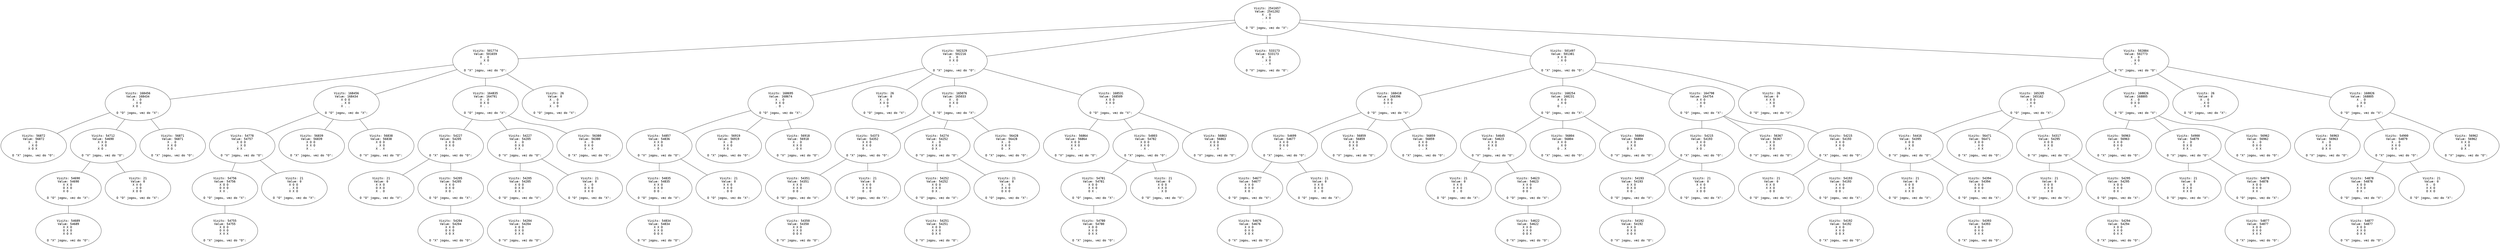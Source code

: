 graph "G" {
  node [
    fontname = "Courier";
  ];
  "26966" [
    label = "Visits: 2541657\nValue: 2541202\nX . O \n. X O \n. . . \n\nO \"O\" jogou, vez do \"X\":\n";
  ];
  "26967" [
    label = "Visits: 501774\nValue: 501659\nX . O \n. X O \nX . . \n\nO \"X\" jogou, vez do \"O\":\n";
  ];
  "26968" [
    label = "Visits: 168456\nValue: 168434\nX . O \n. X O \nX O . \n\nO \"O\" jogou, vez do \"X\":\n";
  ];
  "26969" [
    label = "Visits: 56872\nValue: 56872\nX . O \n. X O \nX O X \n\nO \"X\" jogou, vez do \"O\":\n";
  ];
  "26970" [
    label = "Visits: 54712\nValue: 54690\nX X O \n. X O \nX O . \n\nO \"X\" jogou, vez do \"O\":\n";
  ];
  "26971" [
    label = "Visits: 54690\nValue: 54690\nX X O \nO X O \nX O . \n\nO \"O\" jogou, vez do \"X\":\n";
  ];
  "26972" [
    label = "Visits: 54689\nValue: 54689\nX X O \nO X O \nX O X \n\nO \"X\" jogou, vez do \"O\":\n";
  ];
  "26973" [
    label = "Visits: 21\nValue: 0\nX X O \n. X O \nX O O \n\nO \"O\" jogou, vez do \"X\":\n";
  ];
  "26974" [
    label = "Visits: 56871\nValue: 56871\nX . O \nX X O \nX O . \n\nO \"X\" jogou, vez do \"O\":\n";
  ];
  "26975" [
    label = "Visits: 168456\nValue: 168434\nX O O \n. X O \nX . . \n\nO \"O\" jogou, vez do \"X\":\n";
  ];
  "26976" [
    label = "Visits: 54778\nValue: 54757\nX O O \n. X O \nX X . \n\nO \"X\" jogou, vez do \"O\":\n";
  ];
  "26977" [
    label = "Visits: 54756\nValue: 54756\nX O O \nO X O \nX X . \n\nO \"O\" jogou, vez do \"X\":\n";
  ];
  "26978" [
    label = "Visits: 54755\nValue: 54755\nX O O \nO X O \nX X X \n\nO \"X\" jogou, vez do \"O\":\n";
  ];
  "26979" [
    label = "Visits: 21\nValue: 0\nX O O \n. X O \nX X O \n\nO \"O\" jogou, vez do \"X\":\n";
  ];
  "26980" [
    label = "Visits: 56839\nValue: 56839\nX O O \nX X O \nX . . \n\nO \"X\" jogou, vez do \"O\":\n";
  ];
  "26981" [
    label = "Visits: 56838\nValue: 56838\nX O O \n. X O \nX . X \n\nO \"X\" jogou, vez do \"O\":\n";
  ];
  "26982" [
    label = "Visits: 164835\nValue: 164791\nX . O \nO X O \nX . . \n\nO \"O\" jogou, vez do \"X\":\n";
  ];
  "26983" [
    label = "Visits: 54227\nValue: 54205\nX X O \nO X O \nX . . \n\nO \"X\" jogou, vez do \"O\":\n";
  ];
  "26984" [
    label = "Visits: 21\nValue: 0\nX X O \nO X O \nX . O \n\nO \"O\" jogou, vez do \"X\":\n";
  ];
  "26985" [
    label = "Visits: 54205\nValue: 54205\nX X O \nO X O \nX O . \n\nO \"O\" jogou, vez do \"X\":\n";
  ];
  "26986" [
    label = "Visits: 54204\nValue: 54204\nX X O \nO X O \nX O X \n\nO \"X\" jogou, vez do \"O\":\n";
  ];
  "26987" [
    label = "Visits: 54227\nValue: 54205\nX . O \nO X O \nX X . \n\nO \"X\" jogou, vez do \"O\":\n";
  ];
  "26988" [
    label = "Visits: 54205\nValue: 54205\nX O O \nO X O \nX X . \n\nO \"O\" jogou, vez do \"X\":\n";
  ];
  "26989" [
    label = "Visits: 54204\nValue: 54204\nX O O \nO X O \nX X X \n\nO \"X\" jogou, vez do \"O\":\n";
  ];
  "26990" [
    label = "Visits: 21\nValue: 0\nX . O \nO X O \nX X O \n\nO \"O\" jogou, vez do \"X\":\n";
  ];
  "26991" [
    label = "Visits: 56380\nValue: 56380\nX . O \nO X O \nX . X \n\nO \"X\" jogou, vez do \"O\":\n";
  ];
  "26992" [
    label = "Visits: 26\nValue: 0\nX . O \n. X O \nX . O \n\nO \"O\" jogou, vez do \"X\":\n";
  ];
  "26993" [
    label = "Visits: 502329\nValue: 502216\nX . O \nX X O \n. . . \n\nO \"X\" jogou, vez do \"O\":\n";
  ];
  "26994" [
    label = "Visits: 168695\nValue: 168674\nX . O \nX X O \n. O . \n\nO \"O\" jogou, vez do \"X\":\n";
  ];
  "26995" [
    label = "Visits: 54857\nValue: 54836\nX X O \nX X O \n. O . \n\nO \"X\" jogou, vez do \"O\":\n";
  ];
  "26996" [
    label = "Visits: 54835\nValue: 54835\nX X O \nX X O \nO O . \n\nO \"O\" jogou, vez do \"X\":\n";
  ];
  "26997" [
    label = "Visits: 54834\nValue: 54834\nX X O \nX X O \nO O X \n\nO \"X\" jogou, vez do \"O\":\n";
  ];
  "26998" [
    label = "Visits: 21\nValue: 0\nX X O \nX X O \n. O O \n\nO \"O\" jogou, vez do \"X\":\n";
  ];
  "26999" [
    label = "Visits: 56919\nValue: 56919\nX . O \nX X O \nX O . \n\nO \"X\" jogou, vez do \"O\":\n";
  ];
  "27000" [
    label = "Visits: 56918\nValue: 56918\nX . O \nX X O \n. O X \n\nO \"X\" jogou, vez do \"O\":\n";
  ];
  "27001" [
    label = "Visits: 26\nValue: 0\nX . O \nX X O \n. . O \n\nO \"O\" jogou, vez do \"X\":\n";
  ];
  "27002" [
    label = "Visits: 165076\nValue: 165033\nX . O \nX X O \nO . . \n\nO \"O\" jogou, vez do \"X\":\n";
  ];
  "27003" [
    label = "Visits: 54373\nValue: 54352\nX X O \nX X O \nO . . \n\nO \"X\" jogou, vez do \"O\":\n";
  ];
  "27004" [
    label = "Visits: 54351\nValue: 54351\nX X O \nX X O \nO O . \n\nO \"O\" jogou, vez do \"X\":\n";
  ];
  "27005" [
    label = "Visits: 54350\nValue: 54350\nX X O \nX X O \nO O X \n\nO \"X\" jogou, vez do \"O\":\n";
  ];
  "27006" [
    label = "Visits: 21\nValue: 0\nX X O \nX X O \nO . O \n\nO \"O\" jogou, vez do \"X\":\n";
  ];
  "27007" [
    label = "Visits: 54274\nValue: 54252\nX . O \nX X O \nO X . \n\nO \"X\" jogou, vez do \"O\":\n";
  ];
  "27008" [
    label = "Visits: 54252\nValue: 54252\nX O O \nX X O \nO X . \n\nO \"O\" jogou, vez do \"X\":\n";
  ];
  "27009" [
    label = "Visits: 54251\nValue: 54251\nX O O \nX X O \nO X X \n\nO \"X\" jogou, vez do \"O\":\n";
  ];
  "27010" [
    label = "Visits: 21\nValue: 0\nX . O \nX X O \nO X O \n\nO \"O\" jogou, vez do \"X\":\n";
  ];
  "27011" [
    label = "Visits: 56428\nValue: 56428\nX . O \nX X O \nO . X \n\nO \"X\" jogou, vez do \"O\":\n";
  ];
  "27012" [
    label = "Visits: 168531\nValue: 168509\nX O O \nX X O \n. . . \n\nO \"O\" jogou, vez do \"X\":\n";
  ];
  "27013" [
    label = "Visits: 56864\nValue: 56864\nX O O \nX X O \nX . . \n\nO \"X\" jogou, vez do \"O\":\n";
  ];
  "27014" [
    label = "Visits: 54803\nValue: 54782\nX O O \nX X O \n. X . \n\nO \"X\" jogou, vez do \"O\":\n";
  ];
  "27015" [
    label = "Visits: 54781\nValue: 54781\nX O O \nX X O \nO X . \n\nO \"O\" jogou, vez do \"X\":\n";
  ];
  "27016" [
    label = "Visits: 54780\nValue: 54780\nX O O \nX X O \nO X X \n\nO \"X\" jogou, vez do \"O\":\n";
  ];
  "27017" [
    label = "Visits: 21\nValue: 0\nX O O \nX X O \n. X O \n\nO \"O\" jogou, vez do \"X\":\n";
  ];
  "27018" [
    label = "Visits: 56863\nValue: 56863\nX O O \nX X O \n. . X \n\nO \"X\" jogou, vez do \"O\":\n";
  ];
  "27019" [
    label = "Visits: 533173\nValue: 533173\nX . O \n. X O \n. . X \n\nO \"X\" jogou, vez do \"O\":\n";
  ];
  "27020" [
    label = "Visits: 501497\nValue: 501381\nX X O \n. X O \n. . . \n\nO \"X\" jogou, vez do \"O\":\n";
  ];
  "27021" [
    label = "Visits: 168418\nValue: 168396\nX X O \nO X O \n. . . \n\nO \"O\" jogou, vez do \"X\":\n";
  ];
  "27022" [
    label = "Visits: 54699\nValue: 54677\nX X O \nO X O \nX . . \n\nO \"X\" jogou, vez do \"O\":\n";
  ];
  "27023" [
    label = "Visits: 54677\nValue: 54677\nX X O \nO X O \nX O . \n\nO \"O\" jogou, vez do \"X\":\n";
  ];
  "27024" [
    label = "Visits: 54676\nValue: 54676\nX X O \nO X O \nX O X \n\nO \"X\" jogou, vez do \"O\":\n";
  ];
  "27025" [
    label = "Visits: 21\nValue: 0\nX X O \nO X O \nX . O \n\nO \"O\" jogou, vez do \"X\":\n";
  ];
  "27026" [
    label = "Visits: 56859\nValue: 56859\nX X O \nO X O \n. X . \n\nO \"X\" jogou, vez do \"O\":\n";
  ];
  "27027" [
    label = "Visits: 56859\nValue: 56859\nX X O \nO X O \n. . X \n\nO \"X\" jogou, vez do \"O\":\n";
  ];
  "27028" [
    label = "Visits: 168254\nValue: 168231\nX X O \n. X O \nO . . \n\nO \"O\" jogou, vez do \"X\":\n";
  ];
  "27029" [
    label = "Visits: 54645\nValue: 54623\nX X O \nX X O \nO . . \n\nO \"X\" jogou, vez do \"O\":\n";
  ];
  "27030" [
    label = "Visits: 21\nValue: 0\nX X O \nX X O \nO . O \n\nO \"O\" jogou, vez do \"X\":\n";
  ];
  "27031" [
    label = "Visits: 54623\nValue: 54623\nX X O \nX X O \nO O . \n\nO \"O\" jogou, vez do \"X\":\n";
  ];
  "27032" [
    label = "Visits: 54622\nValue: 54622\nX X O \nX X O \nO O X \n\nO \"X\" jogou, vez do \"O\":\n";
  ];
  "27033" [
    label = "Visits: 56804\nValue: 56804\nX X O \n. X O \nO . X \n\nO \"X\" jogou, vez do \"O\":\n";
  ];
  "27034" [
    label = "Visits: 56804\nValue: 56804\nX X O \n. X O \nO X . \n\nO \"X\" jogou, vez do \"O\":\n";
  ];
  "27035" [
    label = "Visits: 164798\nValue: 164754\nX X O \n. X O \n. O . \n\nO \"O\" jogou, vez do \"X\":\n";
  ];
  "27036" [
    label = "Visits: 54215\nValue: 54193\nX X O \n. X O \nX O . \n\nO \"X\" jogou, vez do \"O\":\n";
  ];
  "27037" [
    label = "Visits: 54193\nValue: 54193\nX X O \nO X O \nX O . \n\nO \"O\" jogou, vez do \"X\":\n";
  ];
  "27038" [
    label = "Visits: 54192\nValue: 54192\nX X O \nO X O \nX O X \n\nO \"X\" jogou, vez do \"O\":\n";
  ];
  "27039" [
    label = "Visits: 21\nValue: 0\nX X O \n. X O \nX O O \n\nO \"O\" jogou, vez do \"X\":\n";
  ];
  "27040" [
    label = "Visits: 56367\nValue: 56367\nX X O \n. X O \n. O X \n\nO \"X\" jogou, vez do \"O\":\n";
  ];
  "27041" [
    label = "Visits: 54215\nValue: 54193\nX X O \nX X O \n. O . \n\nO \"X\" jogou, vez do \"O\":\n";
  ];
  "27042" [
    label = "Visits: 21\nValue: 0\nX X O \nX X O \n. O O \n\nO \"O\" jogou, vez do \"X\":\n";
  ];
  "27043" [
    label = "Visits: 54193\nValue: 54193\nX X O \nX X O \nO O . \n\nO \"O\" jogou, vez do \"X\":\n";
  ];
  "27044" [
    label = "Visits: 54192\nValue: 54192\nX X O \nX X O \nO O X \n\nO \"X\" jogou, vez do \"O\":\n";
  ];
  "27045" [
    label = "Visits: 26\nValue: 0\nX X O \n. X O \n. . O \n\nO \"O\" jogou, vez do \"X\":\n";
  ];
  "27046" [
    label = "Visits: 502884\nValue: 502773\nX . O \n. X O \n. X . \n\nO \"X\" jogou, vez do \"O\":\n";
  ];
  "27047" [
    label = "Visits: 165205\nValue: 165162\nX O O \n. X O \n. X . \n\nO \"O\" jogou, vez do \"X\":\n";
  ];
  "27048" [
    label = "Visits: 54416\nValue: 54395\nX O O \n. X O \nX X . \n\nO \"X\" jogou, vez do \"O\":\n";
  ];
  "27049" [
    label = "Visits: 21\nValue: 0\nX O O \n. X O \nX X O \n\nO \"O\" jogou, vez do \"X\":\n";
  ];
  "27050" [
    label = "Visits: 54394\nValue: 54394\nX O O \nO X O \nX X . \n\nO \"O\" jogou, vez do \"X\":\n";
  ];
  "27051" [
    label = "Visits: 54393\nValue: 54393\nX O O \nO X O \nX X X \n\nO \"X\" jogou, vez do \"O\":\n";
  ];
  "27052" [
    label = "Visits: 56471\nValue: 56471\nX O O \n. X O \n. X X \n\nO \"X\" jogou, vez do \"O\":\n";
  ];
  "27053" [
    label = "Visits: 54317\nValue: 54295\nX O O \nX X O \n. X . \n\nO \"X\" jogou, vez do \"O\":\n";
  ];
  "27054" [
    label = "Visits: 21\nValue: 0\nX O O \nX X O \n. X O \n\nO \"O\" jogou, vez do \"X\":\n";
  ];
  "27055" [
    label = "Visits: 54295\nValue: 54295\nX O O \nX X O \nO X . \n\nO \"O\" jogou, vez do \"X\":\n";
  ];
  "27056" [
    label = "Visits: 54294\nValue: 54294\nX O O \nX X O \nO X X \n\nO \"X\" jogou, vez do \"O\":\n";
  ];
  "27057" [
    label = "Visits: 168826\nValue: 168805\nX . O \nO X O \n. X . \n\nO \"O\" jogou, vez do \"X\":\n";
  ];
  "27058" [
    label = "Visits: 56963\nValue: 56963\nX X O \nO X O \n. X . \n\nO \"X\" jogou, vez do \"O\":\n";
  ];
  "27059" [
    label = "Visits: 54900\nValue: 54879\nX . O \nO X O \nX X . \n\nO \"X\" jogou, vez do \"O\":\n";
  ];
  "27060" [
    label = "Visits: 21\nValue: 0\nX . O \nO X O \nX X O \n\nO \"O\" jogou, vez do \"X\":\n";
  ];
  "27061" [
    label = "Visits: 54878\nValue: 54878\nX O O \nO X O \nX X . \n\nO \"O\" jogou, vez do \"X\":\n";
  ];
  "27062" [
    label = "Visits: 54877\nValue: 54877\nX O O \nO X O \nX X X \n\nO \"X\" jogou, vez do \"O\":\n";
  ];
  "27063" [
    label = "Visits: 56962\nValue: 56962\nX . O \nO X O \n. X X \n\nO \"X\" jogou, vez do \"O\":\n";
  ];
  "27064" [
    label = "Visits: 26\nValue: 0\nX . O \n. X O \n. X O \n\nO \"O\" jogou, vez do \"X\":\n";
  ];
  "27065" [
    label = "Visits: 168826\nValue: 168805\nX . O \n. X O \nO X . \n\nO \"O\" jogou, vez do \"X\":\n";
  ];
  "27066" [
    label = "Visits: 56963\nValue: 56963\nX . O \n. X O \nO X X \n\nO \"X\" jogou, vez do \"O\":\n";
  ];
  "27067" [
    label = "Visits: 54900\nValue: 54879\nX . O \nX X O \nO X . \n\nO \"X\" jogou, vez do \"O\":\n";
  ];
  "27068" [
    label = "Visits: 54878\nValue: 54878\nX O O \nX X O \nO X . \n\nO \"O\" jogou, vez do \"X\":\n";
  ];
  "27069" [
    label = "Visits: 54877\nValue: 54877\nX O O \nX X O \nO X X \n\nO \"X\" jogou, vez do \"O\":\n";
  ];
  "27070" [
    label = "Visits: 21\nValue: 0\nX . O \nX X O \nO X O \n\nO \"O\" jogou, vez do \"X\":\n";
  ];
  "27071" [
    label = "Visits: 56962\nValue: 56962\nX X O \n. X O \nO X . \n\nO \"X\" jogou, vez do \"O\":\n";
  ];
  "26966" -- "26967";
  "26967" -- "26968";
  "26968" -- "26969";
  "26968" -- "26970";
  "26970" -- "26971";
  "26971" -- "26972";
  "26970" -- "26973";
  "26968" -- "26974";
  "26967" -- "26975";
  "26975" -- "26976";
  "26976" -- "26977";
  "26977" -- "26978";
  "26976" -- "26979";
  "26975" -- "26980";
  "26975" -- "26981";
  "26967" -- "26982";
  "26982" -- "26983";
  "26983" -- "26984";
  "26983" -- "26985";
  "26985" -- "26986";
  "26982" -- "26987";
  "26987" -- "26988";
  "26988" -- "26989";
  "26987" -- "26990";
  "26982" -- "26991";
  "26967" -- "26992";
  "26966" -- "26993";
  "26993" -- "26994";
  "26994" -- "26995";
  "26995" -- "26996";
  "26996" -- "26997";
  "26995" -- "26998";
  "26994" -- "26999";
  "26994" -- "27000";
  "26993" -- "27001";
  "26993" -- "27002";
  "27002" -- "27003";
  "27003" -- "27004";
  "27004" -- "27005";
  "27003" -- "27006";
  "27002" -- "27007";
  "27007" -- "27008";
  "27008" -- "27009";
  "27007" -- "27010";
  "27002" -- "27011";
  "26993" -- "27012";
  "27012" -- "27013";
  "27012" -- "27014";
  "27014" -- "27015";
  "27015" -- "27016";
  "27014" -- "27017";
  "27012" -- "27018";
  "26966" -- "27019";
  "26966" -- "27020";
  "27020" -- "27021";
  "27021" -- "27022";
  "27022" -- "27023";
  "27023" -- "27024";
  "27022" -- "27025";
  "27021" -- "27026";
  "27021" -- "27027";
  "27020" -- "27028";
  "27028" -- "27029";
  "27029" -- "27030";
  "27029" -- "27031";
  "27031" -- "27032";
  "27028" -- "27033";
  "27028" -- "27034";
  "27020" -- "27035";
  "27035" -- "27036";
  "27036" -- "27037";
  "27037" -- "27038";
  "27036" -- "27039";
  "27035" -- "27040";
  "27035" -- "27041";
  "27041" -- "27042";
  "27041" -- "27043";
  "27043" -- "27044";
  "27020" -- "27045";
  "26966" -- "27046";
  "27046" -- "27047";
  "27047" -- "27048";
  "27048" -- "27049";
  "27048" -- "27050";
  "27050" -- "27051";
  "27047" -- "27052";
  "27047" -- "27053";
  "27053" -- "27054";
  "27053" -- "27055";
  "27055" -- "27056";
  "27046" -- "27057";
  "27057" -- "27058";
  "27057" -- "27059";
  "27059" -- "27060";
  "27059" -- "27061";
  "27061" -- "27062";
  "27057" -- "27063";
  "27046" -- "27064";
  "27046" -- "27065";
  "27065" -- "27066";
  "27065" -- "27067";
  "27067" -- "27068";
  "27068" -- "27069";
  "27067" -- "27070";
  "27065" -- "27071";
}